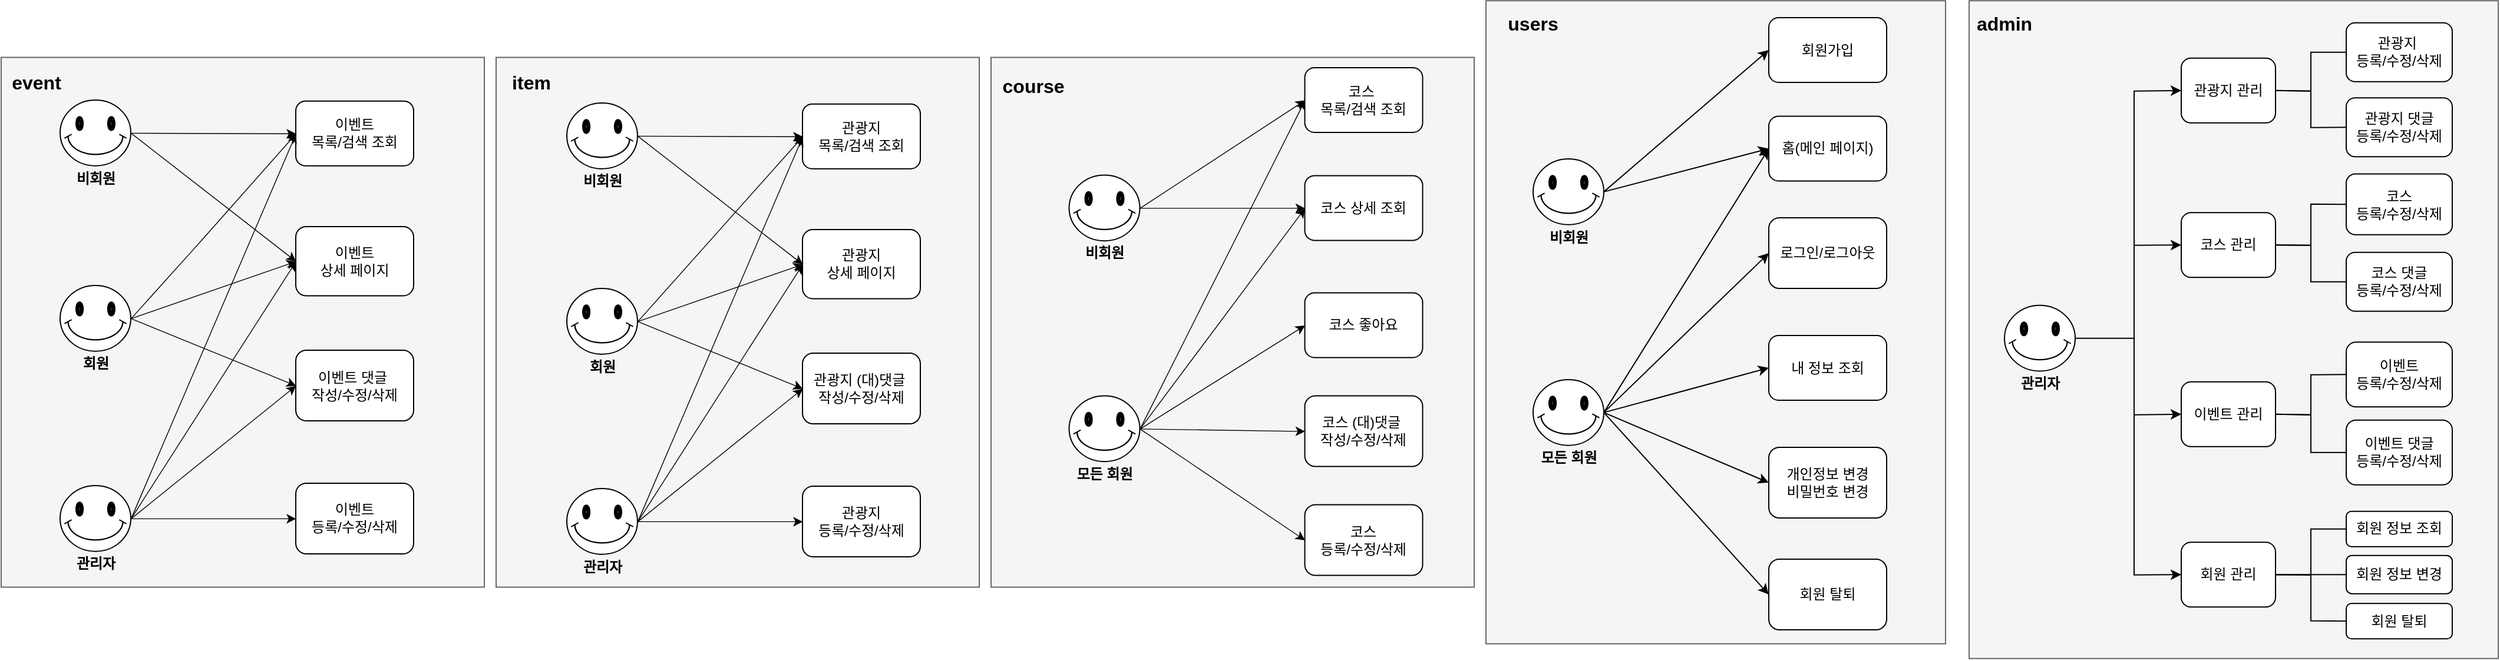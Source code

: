 <mxfile version="15.8.6" type="device"><diagram id="RBOW8drltwpWkfcgAr1p" name="Page-1"><mxGraphModel dx="3076" dy="725" grid="1" gridSize="10" guides="1" tooltips="1" connect="1" arrows="1" fold="1" page="1" pageScale="1" pageWidth="827" pageHeight="1169" math="0" shadow="0"><root><mxCell id="0"/><mxCell id="1" parent="0"/><mxCell id="-AehUO6-lWg1x26rKEQa-7" value="" style="group" vertex="1" connectable="0" parent="1"><mxGeometry x="-100" y="193.75" width="410" height="450" as="geometry"/></mxCell><mxCell id="-AehUO6-lWg1x26rKEQa-6" value="" style="rounded=0;whiteSpace=wrap;html=1;fillColor=#f5f5f5;strokeColor=#666666;fontColor=#333333;" vertex="1" parent="-AehUO6-lWg1x26rKEQa-7"><mxGeometry width="410" height="450" as="geometry"/></mxCell><mxCell id="nc9A5ngAGUO5cW6y-JuH-170" value="코스&amp;nbsp;&lt;br&gt;목록/검색 조회" style="whiteSpace=wrap;html=1;fontFamily=Helvetica;rounded=1;" parent="-AehUO6-lWg1x26rKEQa-7" vertex="1"><mxGeometry x="266.25" y="8.75" width="100" height="55" as="geometry"/></mxCell><mxCell id="nc9A5ngAGUO5cW6y-JuH-172" value="코스 상세 조회" style="whiteSpace=wrap;html=1;fontFamily=Helvetica;rounded=1;" parent="-AehUO6-lWg1x26rKEQa-7" vertex="1"><mxGeometry x="266.25" y="100.44" width="100" height="55" as="geometry"/></mxCell><mxCell id="nc9A5ngAGUO5cW6y-JuH-173" value="코스 좋아요" style="whiteSpace=wrap;html=1;fontFamily=Helvetica;rounded=1;" parent="-AehUO6-lWg1x26rKEQa-7" vertex="1"><mxGeometry x="266.25" y="200" width="100" height="55" as="geometry"/></mxCell><mxCell id="nc9A5ngAGUO5cW6y-JuH-174" value="코스 (대)댓글&amp;nbsp;&lt;br&gt;작성/수정/삭제" style="whiteSpace=wrap;html=1;rounded=1;" parent="-AehUO6-lWg1x26rKEQa-7" vertex="1"><mxGeometry x="266.25" y="287.5" width="100" height="60" as="geometry"/></mxCell><mxCell id="nc9A5ngAGUO5cW6y-JuH-175" value="코스 &lt;br&gt;등록/수정/삭제" style="whiteSpace=wrap;html=1;fontFamily=Helvetica;rounded=1;" parent="-AehUO6-lWg1x26rKEQa-7" vertex="1"><mxGeometry x="266.25" y="380" width="100" height="60" as="geometry"/></mxCell><mxCell id="nc9A5ngAGUO5cW6y-JuH-236" value="" style="group;" parent="-AehUO6-lWg1x26rKEQa-7" vertex="1" connectable="0"><mxGeometry x="66.25" y="100" width="60" height="77.5" as="geometry"/></mxCell><mxCell id="nc9A5ngAGUO5cW6y-JuH-237" value="" style="verticalLabelPosition=bottom;verticalAlign=top;html=1;shape=mxgraph.basic.smiley;shadow=0;rounded=1;" parent="nc9A5ngAGUO5cW6y-JuH-236" vertex="1"><mxGeometry width="60" height="55.872" as="geometry"/></mxCell><mxCell id="nc9A5ngAGUO5cW6y-JuH-238" value="&lt;b&gt;비회원&lt;/b&gt;" style="text;html=1;strokeColor=none;fillColor=none;align=center;verticalAlign=middle;whiteSpace=wrap;rounded=0;shadow=0;" parent="nc9A5ngAGUO5cW6y-JuH-236" vertex="1"><mxGeometry x="7.5" y="55.872" width="45" height="21.628" as="geometry"/></mxCell><mxCell id="nc9A5ngAGUO5cW6y-JuH-239" value="" style="group;" parent="-AehUO6-lWg1x26rKEQa-7" vertex="1" connectable="0"><mxGeometry x="66.25" y="287.5" width="80" height="77.5" as="geometry"/></mxCell><mxCell id="nc9A5ngAGUO5cW6y-JuH-240" value="" style="verticalLabelPosition=bottom;verticalAlign=top;html=1;shape=mxgraph.basic.smiley;shadow=0;rounded=1;" parent="nc9A5ngAGUO5cW6y-JuH-239" vertex="1"><mxGeometry width="60" height="55.872" as="geometry"/></mxCell><mxCell id="nc9A5ngAGUO5cW6y-JuH-247" value="" style="endArrow=classic;html=1;rounded=1;sketch=0;curved=0;exitX=1;exitY=0.5;exitDx=0;exitDy=0;exitPerimeter=0;entryX=0;entryY=0.5;entryDx=0;entryDy=0;strokeWidth=0.7;" parent="-AehUO6-lWg1x26rKEQa-7" source="nc9A5ngAGUO5cW6y-JuH-237" target="nc9A5ngAGUO5cW6y-JuH-170" edge="1"><mxGeometry width="50" height="50" relative="1" as="geometry"><mxPoint x="-273.75" y="90.436" as="sourcePoint"/><mxPoint x="-133.75" y="47.5" as="targetPoint"/></mxGeometry></mxCell><mxCell id="nc9A5ngAGUO5cW6y-JuH-249" value="" style="endArrow=classic;html=1;rounded=1;sketch=0;curved=0;exitX=1;exitY=0.5;exitDx=0;exitDy=0;exitPerimeter=0;entryX=0;entryY=0.5;entryDx=0;entryDy=0;strokeWidth=0.7;" parent="-AehUO6-lWg1x26rKEQa-7" source="nc9A5ngAGUO5cW6y-JuH-237" target="nc9A5ngAGUO5cW6y-JuH-172" edge="1"><mxGeometry width="50" height="50" relative="1" as="geometry"><mxPoint x="-253.75" y="110.436" as="sourcePoint"/><mxPoint x="-113.75" y="67.5" as="targetPoint"/></mxGeometry></mxCell><mxCell id="nc9A5ngAGUO5cW6y-JuH-250" value="" style="endArrow=classic;html=1;rounded=1;sketch=0;curved=0;exitX=1;exitY=0.5;exitDx=0;exitDy=0;exitPerimeter=0;entryX=0;entryY=0.5;entryDx=0;entryDy=0;strokeWidth=0.7;" parent="-AehUO6-lWg1x26rKEQa-7" source="nc9A5ngAGUO5cW6y-JuH-240" target="nc9A5ngAGUO5cW6y-JuH-170" edge="1"><mxGeometry width="50" height="50" relative="1" as="geometry"><mxPoint x="136.25" y="252.936" as="sourcePoint"/><mxPoint x="276.25" y="210" as="targetPoint"/></mxGeometry></mxCell><mxCell id="nc9A5ngAGUO5cW6y-JuH-252" value="" style="endArrow=classic;html=1;rounded=1;sketch=0;curved=0;exitX=1;exitY=0.5;exitDx=0;exitDy=0;exitPerimeter=0;entryX=0;entryY=0.5;entryDx=0;entryDy=0;strokeWidth=0.7;" parent="-AehUO6-lWg1x26rKEQa-7" source="nc9A5ngAGUO5cW6y-JuH-240" target="nc9A5ngAGUO5cW6y-JuH-173" edge="1"><mxGeometry width="50" height="50" relative="1" as="geometry"><mxPoint x="146.25" y="257.936" as="sourcePoint"/><mxPoint x="296.25" y="27.5" as="targetPoint"/></mxGeometry></mxCell><mxCell id="nc9A5ngAGUO5cW6y-JuH-253" value="" style="endArrow=classic;html=1;rounded=1;sketch=0;curved=0;exitX=1;exitY=0.5;exitDx=0;exitDy=0;exitPerimeter=0;entryX=0;entryY=0.5;entryDx=0;entryDy=0;strokeWidth=0.7;" parent="-AehUO6-lWg1x26rKEQa-7" source="nc9A5ngAGUO5cW6y-JuH-240" target="nc9A5ngAGUO5cW6y-JuH-172" edge="1"><mxGeometry width="50" height="50" relative="1" as="geometry"><mxPoint x="156.25" y="267.936" as="sourcePoint"/><mxPoint x="306.25" y="37.5" as="targetPoint"/></mxGeometry></mxCell><mxCell id="nc9A5ngAGUO5cW6y-JuH-254" value="" style="endArrow=classic;html=1;rounded=1;sketch=0;curved=0;exitX=1;exitY=0.5;exitDx=0;exitDy=0;exitPerimeter=0;entryX=0;entryY=0.5;entryDx=0;entryDy=0;strokeWidth=0.7;" parent="-AehUO6-lWg1x26rKEQa-7" source="nc9A5ngAGUO5cW6y-JuH-240" target="nc9A5ngAGUO5cW6y-JuH-174" edge="1"><mxGeometry width="50" height="50" relative="1" as="geometry"><mxPoint x="166.25" y="277.936" as="sourcePoint"/><mxPoint x="316.25" y="47.5" as="targetPoint"/></mxGeometry></mxCell><mxCell id="nc9A5ngAGUO5cW6y-JuH-255" value="" style="endArrow=classic;html=1;rounded=1;sketch=0;curved=0;exitX=1;exitY=0.5;exitDx=0;exitDy=0;exitPerimeter=0;entryX=0;entryY=0.5;entryDx=0;entryDy=0;strokeWidth=0.7;" parent="-AehUO6-lWg1x26rKEQa-7" source="nc9A5ngAGUO5cW6y-JuH-240" target="nc9A5ngAGUO5cW6y-JuH-175" edge="1"><mxGeometry width="50" height="50" relative="1" as="geometry"><mxPoint x="176.25" y="287.936" as="sourcePoint"/><mxPoint x="326.25" y="57.5" as="targetPoint"/></mxGeometry></mxCell><mxCell id="nc9A5ngAGUO5cW6y-JuH-241" value="&lt;b&gt;모든 회원&lt;br&gt;&lt;br&gt;&lt;/b&gt;" style="text;html=1;strokeColor=none;fillColor=none;align=center;verticalAlign=middle;whiteSpace=wrap;rounded=0;shadow=0;" parent="-AehUO6-lWg1x26rKEQa-7" vertex="1"><mxGeometry x="60" y="350" width="72.5" height="21.63" as="geometry"/></mxCell><mxCell id="-AehUO6-lWg1x26rKEQa-8" value="course" style="text;html=1;strokeColor=none;fillColor=none;align=center;verticalAlign=middle;whiteSpace=wrap;rounded=0;fontStyle=1;fontSize=16;" vertex="1" parent="-AehUO6-lWg1x26rKEQa-7"><mxGeometry x="6.25" y="8.75" width="60" height="30" as="geometry"/></mxCell><mxCell id="-AehUO6-lWg1x26rKEQa-9" value="" style="group" vertex="1" connectable="0" parent="1"><mxGeometry x="-940" y="193.75" width="410" height="450" as="geometry"/></mxCell><mxCell id="-AehUO6-lWg1x26rKEQa-1" value="" style="rounded=0;whiteSpace=wrap;html=1;fillColor=#f5f5f5;strokeColor=#666666;fontColor=#333333;" vertex="1" parent="-AehUO6-lWg1x26rKEQa-9"><mxGeometry width="410" height="450" as="geometry"/></mxCell><mxCell id="nc9A5ngAGUO5cW6y-JuH-322" value="이벤트&lt;br&gt;상세 페이지" style="whiteSpace=wrap;html=1;rounded=1;glass=0;shadow=0;sketch=0;" parent="-AehUO6-lWg1x26rKEQa-9" vertex="1"><mxGeometry x="250" y="143.75" width="100" height="58.75" as="geometry"/></mxCell><mxCell id="nc9A5ngAGUO5cW6y-JuH-323" value="이벤트 댓글&amp;nbsp;&lt;br&gt;작성/수정/삭제" style="whiteSpace=wrap;html=1;rounded=1;glass=0;shadow=0;sketch=0;" parent="-AehUO6-lWg1x26rKEQa-9" vertex="1"><mxGeometry x="250" y="248.75" width="100" height="60" as="geometry"/></mxCell><mxCell id="nc9A5ngAGUO5cW6y-JuH-324" value="이벤트&lt;br&gt;등록/수정/삭제" style="whiteSpace=wrap;html=1;rounded=1;glass=0;shadow=0;sketch=0;" parent="-AehUO6-lWg1x26rKEQa-9" vertex="1"><mxGeometry x="250" y="361.69" width="100" height="60" as="geometry"/></mxCell><mxCell id="nc9A5ngAGUO5cW6y-JuH-325" value="이벤트&lt;br&gt;목록/검색 조회" style="whiteSpace=wrap;html=1;fontFamily=Helvetica;rounded=1;glass=0;shadow=0;sketch=0;" parent="-AehUO6-lWg1x26rKEQa-9" vertex="1"><mxGeometry x="250" y="37.12" width="100" height="55" as="geometry"/></mxCell><mxCell id="nc9A5ngAGUO5cW6y-JuH-326" value="" style="group;" parent="-AehUO6-lWg1x26rKEQa-9" vertex="1" connectable="0"><mxGeometry x="50" y="36.25" width="60" height="77.5" as="geometry"/></mxCell><mxCell id="nc9A5ngAGUO5cW6y-JuH-327" value="" style="verticalLabelPosition=bottom;verticalAlign=top;html=1;shape=mxgraph.basic.smiley;shadow=0;rounded=1;" parent="nc9A5ngAGUO5cW6y-JuH-326" vertex="1"><mxGeometry width="60" height="55.872" as="geometry"/></mxCell><mxCell id="nc9A5ngAGUO5cW6y-JuH-328" value="&lt;b&gt;비회원&lt;/b&gt;" style="text;html=1;strokeColor=none;fillColor=none;align=center;verticalAlign=middle;whiteSpace=wrap;rounded=0;shadow=0;" parent="nc9A5ngAGUO5cW6y-JuH-326" vertex="1"><mxGeometry x="7.5" y="55.872" width="45" height="21.628" as="geometry"/></mxCell><mxCell id="nc9A5ngAGUO5cW6y-JuH-329" value="" style="group;" parent="-AehUO6-lWg1x26rKEQa-9" vertex="1" connectable="0"><mxGeometry x="50" y="193.75" width="60" height="77.5" as="geometry"/></mxCell><mxCell id="nc9A5ngAGUO5cW6y-JuH-330" value="" style="verticalLabelPosition=bottom;verticalAlign=top;html=1;shape=mxgraph.basic.smiley;shadow=0;rounded=1;" parent="nc9A5ngAGUO5cW6y-JuH-329" vertex="1"><mxGeometry width="60" height="55.872" as="geometry"/></mxCell><mxCell id="nc9A5ngAGUO5cW6y-JuH-331" value="&lt;b&gt;회원&lt;/b&gt;" style="text;html=1;strokeColor=none;fillColor=none;align=center;verticalAlign=middle;whiteSpace=wrap;rounded=0;shadow=0;" parent="nc9A5ngAGUO5cW6y-JuH-329" vertex="1"><mxGeometry x="7.5" y="55.872" width="45" height="21.628" as="geometry"/></mxCell><mxCell id="nc9A5ngAGUO5cW6y-JuH-332" value="" style="group;" parent="-AehUO6-lWg1x26rKEQa-9" vertex="1" connectable="0"><mxGeometry x="50" y="363.75" width="60" height="77.5" as="geometry"/></mxCell><mxCell id="nc9A5ngAGUO5cW6y-JuH-333" value="" style="verticalLabelPosition=bottom;verticalAlign=top;html=1;shape=mxgraph.basic.smiley;shadow=0;rounded=1;" parent="nc9A5ngAGUO5cW6y-JuH-332" vertex="1"><mxGeometry width="60" height="55.872" as="geometry"/></mxCell><mxCell id="nc9A5ngAGUO5cW6y-JuH-334" value="&lt;b&gt;관리자&lt;/b&gt;" style="text;html=1;strokeColor=none;fillColor=none;align=center;verticalAlign=middle;whiteSpace=wrap;rounded=0;shadow=0;" parent="nc9A5ngAGUO5cW6y-JuH-332" vertex="1"><mxGeometry x="7.5" y="55.872" width="45" height="21.628" as="geometry"/></mxCell><mxCell id="nc9A5ngAGUO5cW6y-JuH-335" value="" style="endArrow=classic;html=1;rounded=1;sketch=0;curved=0;exitX=1;exitY=0.5;exitDx=0;exitDy=0;exitPerimeter=0;entryX=0;entryY=0.5;entryDx=0;entryDy=0;strokeWidth=0.7;" parent="-AehUO6-lWg1x26rKEQa-9" source="nc9A5ngAGUO5cW6y-JuH-327" target="nc9A5ngAGUO5cW6y-JuH-325" edge="1"><mxGeometry width="50" height="50" relative="1" as="geometry"><mxPoint x="460" y="213.75" as="sourcePoint"/><mxPoint x="510" y="163.75" as="targetPoint"/></mxGeometry></mxCell><mxCell id="nc9A5ngAGUO5cW6y-JuH-336" value="" style="endArrow=classic;html=1;rounded=1;sketch=0;curved=0;exitX=1;exitY=0.5;exitDx=0;exitDy=0;exitPerimeter=0;entryX=0;entryY=0.5;entryDx=0;entryDy=0;strokeWidth=0.7;" parent="-AehUO6-lWg1x26rKEQa-9" source="nc9A5ngAGUO5cW6y-JuH-327" target="nc9A5ngAGUO5cW6y-JuH-322" edge="1"><mxGeometry width="50" height="50" relative="1" as="geometry"><mxPoint x="120" y="74.186" as="sourcePoint"/><mxPoint x="260" y="129.62" as="targetPoint"/></mxGeometry></mxCell><mxCell id="nc9A5ngAGUO5cW6y-JuH-337" value="" style="endArrow=classic;html=1;rounded=1;sketch=0;curved=0;exitX=1;exitY=0.5;exitDx=0;exitDy=0;exitPerimeter=0;entryX=0;entryY=0.5;entryDx=0;entryDy=0;strokeWidth=0.7;" parent="-AehUO6-lWg1x26rKEQa-9" source="nc9A5ngAGUO5cW6y-JuH-330" target="nc9A5ngAGUO5cW6y-JuH-325" edge="1"><mxGeometry width="50" height="50" relative="1" as="geometry"><mxPoint x="130" y="84.186" as="sourcePoint"/><mxPoint x="270" y="139.62" as="targetPoint"/><Array as="points"><mxPoint x="170" y="155"/></Array></mxGeometry></mxCell><mxCell id="nc9A5ngAGUO5cW6y-JuH-338" value="" style="endArrow=classic;html=1;rounded=1;sketch=0;curved=0;exitX=1;exitY=0.5;exitDx=0;exitDy=0;exitPerimeter=0;entryX=0;entryY=0.5;entryDx=0;entryDy=0;strokeWidth=0.7;" parent="-AehUO6-lWg1x26rKEQa-9" source="nc9A5ngAGUO5cW6y-JuH-330" target="nc9A5ngAGUO5cW6y-JuH-322" edge="1"><mxGeometry width="50" height="50" relative="1" as="geometry"><mxPoint x="150" y="104.186" as="sourcePoint"/><mxPoint x="290" y="159.62" as="targetPoint"/></mxGeometry></mxCell><mxCell id="nc9A5ngAGUO5cW6y-JuH-339" value="" style="endArrow=classic;html=1;rounded=1;sketch=0;curved=0;exitX=1;exitY=0.5;exitDx=0;exitDy=0;exitPerimeter=0;entryX=0;entryY=0.5;entryDx=0;entryDy=0;strokeWidth=0.7;" parent="-AehUO6-lWg1x26rKEQa-9" source="nc9A5ngAGUO5cW6y-JuH-330" target="nc9A5ngAGUO5cW6y-JuH-323" edge="1"><mxGeometry width="50" height="50" relative="1" as="geometry"><mxPoint x="160" y="114.186" as="sourcePoint"/><mxPoint x="300" y="169.62" as="targetPoint"/></mxGeometry></mxCell><mxCell id="nc9A5ngAGUO5cW6y-JuH-340" value="" style="endArrow=classic;html=1;rounded=1;sketch=0;curved=0;exitX=1;exitY=0.5;exitDx=0;exitDy=0;exitPerimeter=0;entryX=0;entryY=0.5;entryDx=0;entryDy=0;strokeWidth=0.7;" parent="-AehUO6-lWg1x26rKEQa-9" source="nc9A5ngAGUO5cW6y-JuH-333" target="nc9A5ngAGUO5cW6y-JuH-324" edge="1"><mxGeometry width="50" height="50" relative="1" as="geometry"><mxPoint x="170" y="124.186" as="sourcePoint"/><mxPoint x="310" y="179.62" as="targetPoint"/></mxGeometry></mxCell><mxCell id="nc9A5ngAGUO5cW6y-JuH-341" value="" style="endArrow=classic;html=1;rounded=1;sketch=0;curved=0;exitX=1;exitY=0.5;exitDx=0;exitDy=0;exitPerimeter=0;entryX=0;entryY=0.5;entryDx=0;entryDy=0;strokeWidth=0.7;" parent="-AehUO6-lWg1x26rKEQa-9" source="nc9A5ngAGUO5cW6y-JuH-333" target="nc9A5ngAGUO5cW6y-JuH-323" edge="1"><mxGeometry width="50" height="50" relative="1" as="geometry"><mxPoint x="180" y="134.186" as="sourcePoint"/><mxPoint x="320" y="189.62" as="targetPoint"/></mxGeometry></mxCell><mxCell id="nc9A5ngAGUO5cW6y-JuH-342" value="" style="endArrow=classic;html=1;rounded=1;sketch=0;curved=0;exitX=1;exitY=0.5;exitDx=0;exitDy=0;exitPerimeter=0;entryX=0;entryY=0.5;entryDx=0;entryDy=0;strokeWidth=0.7;" parent="-AehUO6-lWg1x26rKEQa-9" source="nc9A5ngAGUO5cW6y-JuH-333" target="nc9A5ngAGUO5cW6y-JuH-322" edge="1"><mxGeometry width="50" height="50" relative="1" as="geometry"><mxPoint x="190" y="144.186" as="sourcePoint"/><mxPoint x="330" y="199.62" as="targetPoint"/></mxGeometry></mxCell><mxCell id="nc9A5ngAGUO5cW6y-JuH-343" value="" style="endArrow=classic;html=1;rounded=1;sketch=0;curved=0;exitX=1;exitY=0.5;exitDx=0;exitDy=0;exitPerimeter=0;entryX=0;entryY=0.5;entryDx=0;entryDy=0;strokeWidth=0.7;" parent="-AehUO6-lWg1x26rKEQa-9" source="nc9A5ngAGUO5cW6y-JuH-333" target="nc9A5ngAGUO5cW6y-JuH-325" edge="1"><mxGeometry width="50" height="50" relative="1" as="geometry"><mxPoint x="210" y="164.186" as="sourcePoint"/><mxPoint x="350" y="219.62" as="targetPoint"/></mxGeometry></mxCell><mxCell id="-AehUO6-lWg1x26rKEQa-2" value="event" style="text;html=1;strokeColor=none;fillColor=none;align=center;verticalAlign=middle;whiteSpace=wrap;rounded=0;fontStyle=1;fontSize=16;" vertex="1" parent="-AehUO6-lWg1x26rKEQa-9"><mxGeometry y="6.25" width="60" height="30" as="geometry"/></mxCell><mxCell id="-AehUO6-lWg1x26rKEQa-10" value="" style="group" vertex="1" connectable="0" parent="1"><mxGeometry x="-520" y="193.75" width="410" height="450" as="geometry"/></mxCell><mxCell id="-AehUO6-lWg1x26rKEQa-3" value="" style="rounded=0;whiteSpace=wrap;html=1;fillColor=#f5f5f5;strokeColor=#666666;fontColor=#333333;" vertex="1" parent="-AehUO6-lWg1x26rKEQa-10"><mxGeometry width="410" height="450" as="geometry"/></mxCell><mxCell id="nc9A5ngAGUO5cW6y-JuH-167" value="관광지 &lt;br&gt;상세 페이지" style="whiteSpace=wrap;html=1;rounded=1;glass=0;shadow=0;sketch=0;" parent="-AehUO6-lWg1x26rKEQa-10" vertex="1"><mxGeometry x="260" y="146.25" width="100" height="58.75" as="geometry"/></mxCell><mxCell id="nc9A5ngAGUO5cW6y-JuH-168" value="관광지 (대)댓글&amp;nbsp;&lt;br&gt;작성/수정/삭제" style="whiteSpace=wrap;html=1;rounded=1;glass=0;shadow=0;sketch=0;" parent="-AehUO6-lWg1x26rKEQa-10" vertex="1"><mxGeometry x="260" y="251.25" width="100" height="60" as="geometry"/></mxCell><mxCell id="nc9A5ngAGUO5cW6y-JuH-169" value="관광지 &lt;br&gt;등록/수정/삭제" style="whiteSpace=wrap;html=1;rounded=1;glass=0;shadow=0;sketch=0;" parent="-AehUO6-lWg1x26rKEQa-10" vertex="1"><mxGeometry x="260" y="364.19" width="100" height="60" as="geometry"/></mxCell><mxCell id="nc9A5ngAGUO5cW6y-JuH-177" value="관광지 &lt;br&gt;목록/검색 조회" style="whiteSpace=wrap;html=1;fontFamily=Helvetica;rounded=1;glass=0;shadow=0;sketch=0;" parent="-AehUO6-lWg1x26rKEQa-10" vertex="1"><mxGeometry x="260" y="39.62" width="100" height="55" as="geometry"/></mxCell><mxCell id="nc9A5ngAGUO5cW6y-JuH-207" value="" style="group;" parent="-AehUO6-lWg1x26rKEQa-10" vertex="1" connectable="0"><mxGeometry x="60" y="38.75" width="60" height="77.5" as="geometry"/></mxCell><mxCell id="nc9A5ngAGUO5cW6y-JuH-208" value="" style="verticalLabelPosition=bottom;verticalAlign=top;html=1;shape=mxgraph.basic.smiley;shadow=0;rounded=1;" parent="nc9A5ngAGUO5cW6y-JuH-207" vertex="1"><mxGeometry width="60" height="55.872" as="geometry"/></mxCell><mxCell id="nc9A5ngAGUO5cW6y-JuH-209" value="&lt;b&gt;비회원&lt;/b&gt;" style="text;html=1;strokeColor=none;fillColor=none;align=center;verticalAlign=middle;whiteSpace=wrap;rounded=0;shadow=0;" parent="nc9A5ngAGUO5cW6y-JuH-207" vertex="1"><mxGeometry x="7.5" y="55.872" width="45" height="21.628" as="geometry"/></mxCell><mxCell id="nc9A5ngAGUO5cW6y-JuH-217" value="" style="group;" parent="-AehUO6-lWg1x26rKEQa-10" vertex="1" connectable="0"><mxGeometry x="60" y="196.25" width="60" height="77.5" as="geometry"/></mxCell><mxCell id="nc9A5ngAGUO5cW6y-JuH-218" value="" style="verticalLabelPosition=bottom;verticalAlign=top;html=1;shape=mxgraph.basic.smiley;shadow=0;rounded=1;" parent="nc9A5ngAGUO5cW6y-JuH-217" vertex="1"><mxGeometry width="60" height="55.872" as="geometry"/></mxCell><mxCell id="nc9A5ngAGUO5cW6y-JuH-219" value="&lt;b&gt;회원&lt;/b&gt;" style="text;html=1;strokeColor=none;fillColor=none;align=center;verticalAlign=middle;whiteSpace=wrap;rounded=0;shadow=0;" parent="nc9A5ngAGUO5cW6y-JuH-217" vertex="1"><mxGeometry x="7.5" y="55.872" width="45" height="21.628" as="geometry"/></mxCell><mxCell id="nc9A5ngAGUO5cW6y-JuH-220" value="" style="group;" parent="-AehUO6-lWg1x26rKEQa-10" vertex="1" connectable="0"><mxGeometry x="60" y="366.25" width="60" height="77.5" as="geometry"/></mxCell><mxCell id="nc9A5ngAGUO5cW6y-JuH-221" value="" style="verticalLabelPosition=bottom;verticalAlign=top;html=1;shape=mxgraph.basic.smiley;shadow=0;rounded=1;" parent="nc9A5ngAGUO5cW6y-JuH-220" vertex="1"><mxGeometry width="60" height="55.872" as="geometry"/></mxCell><mxCell id="nc9A5ngAGUO5cW6y-JuH-222" value="&lt;b&gt;관리자&lt;/b&gt;" style="text;html=1;strokeColor=none;fillColor=none;align=center;verticalAlign=middle;whiteSpace=wrap;rounded=0;shadow=0;" parent="nc9A5ngAGUO5cW6y-JuH-220" vertex="1"><mxGeometry x="7.5" y="55.872" width="45" height="21.628" as="geometry"/></mxCell><mxCell id="nc9A5ngAGUO5cW6y-JuH-224" value="" style="endArrow=classic;html=1;rounded=1;sketch=0;curved=0;exitX=1;exitY=0.5;exitDx=0;exitDy=0;exitPerimeter=0;entryX=0;entryY=0.5;entryDx=0;entryDy=0;strokeWidth=0.7;" parent="-AehUO6-lWg1x26rKEQa-10" source="nc9A5ngAGUO5cW6y-JuH-208" target="nc9A5ngAGUO5cW6y-JuH-177" edge="1"><mxGeometry width="50" height="50" relative="1" as="geometry"><mxPoint x="470" y="216.25" as="sourcePoint"/><mxPoint x="520" y="166.25" as="targetPoint"/></mxGeometry></mxCell><mxCell id="nc9A5ngAGUO5cW6y-JuH-226" value="" style="endArrow=classic;html=1;rounded=1;sketch=0;curved=0;exitX=1;exitY=0.5;exitDx=0;exitDy=0;exitPerimeter=0;entryX=0;entryY=0.5;entryDx=0;entryDy=0;strokeWidth=0.7;" parent="-AehUO6-lWg1x26rKEQa-10" source="nc9A5ngAGUO5cW6y-JuH-208" target="nc9A5ngAGUO5cW6y-JuH-167" edge="1"><mxGeometry width="50" height="50" relative="1" as="geometry"><mxPoint x="130" y="76.686" as="sourcePoint"/><mxPoint x="270" y="132.12" as="targetPoint"/></mxGeometry></mxCell><mxCell id="nc9A5ngAGUO5cW6y-JuH-227" value="" style="endArrow=classic;html=1;rounded=1;sketch=0;curved=0;exitX=1;exitY=0.5;exitDx=0;exitDy=0;exitPerimeter=0;entryX=0;entryY=0.5;entryDx=0;entryDy=0;strokeWidth=0.7;" parent="-AehUO6-lWg1x26rKEQa-10" source="nc9A5ngAGUO5cW6y-JuH-218" target="nc9A5ngAGUO5cW6y-JuH-177" edge="1"><mxGeometry width="50" height="50" relative="1" as="geometry"><mxPoint x="140" y="86.686" as="sourcePoint"/><mxPoint x="280" y="142.12" as="targetPoint"/></mxGeometry></mxCell><mxCell id="nc9A5ngAGUO5cW6y-JuH-229" value="" style="endArrow=classic;html=1;rounded=1;sketch=0;curved=0;exitX=1;exitY=0.5;exitDx=0;exitDy=0;exitPerimeter=0;entryX=0;entryY=0.5;entryDx=0;entryDy=0;strokeWidth=0.7;" parent="-AehUO6-lWg1x26rKEQa-10" source="nc9A5ngAGUO5cW6y-JuH-218" target="nc9A5ngAGUO5cW6y-JuH-167" edge="1"><mxGeometry width="50" height="50" relative="1" as="geometry"><mxPoint x="160" y="106.686" as="sourcePoint"/><mxPoint x="300" y="162.12" as="targetPoint"/></mxGeometry></mxCell><mxCell id="nc9A5ngAGUO5cW6y-JuH-230" value="" style="endArrow=classic;html=1;rounded=1;sketch=0;curved=0;exitX=1;exitY=0.5;exitDx=0;exitDy=0;exitPerimeter=0;entryX=0;entryY=0.5;entryDx=0;entryDy=0;strokeWidth=0.7;" parent="-AehUO6-lWg1x26rKEQa-10" source="nc9A5ngAGUO5cW6y-JuH-218" target="nc9A5ngAGUO5cW6y-JuH-168" edge="1"><mxGeometry width="50" height="50" relative="1" as="geometry"><mxPoint x="170" y="116.686" as="sourcePoint"/><mxPoint x="310" y="172.12" as="targetPoint"/></mxGeometry></mxCell><mxCell id="nc9A5ngAGUO5cW6y-JuH-231" value="" style="endArrow=classic;html=1;rounded=1;sketch=0;curved=0;exitX=1;exitY=0.5;exitDx=0;exitDy=0;exitPerimeter=0;entryX=0;entryY=0.5;entryDx=0;entryDy=0;strokeWidth=0.7;" parent="-AehUO6-lWg1x26rKEQa-10" source="nc9A5ngAGUO5cW6y-JuH-221" target="nc9A5ngAGUO5cW6y-JuH-169" edge="1"><mxGeometry width="50" height="50" relative="1" as="geometry"><mxPoint x="180" y="126.686" as="sourcePoint"/><mxPoint x="320" y="182.12" as="targetPoint"/></mxGeometry></mxCell><mxCell id="nc9A5ngAGUO5cW6y-JuH-232" value="" style="endArrow=classic;html=1;rounded=1;sketch=0;curved=0;exitX=1;exitY=0.5;exitDx=0;exitDy=0;exitPerimeter=0;entryX=0;entryY=0.5;entryDx=0;entryDy=0;strokeWidth=0.7;" parent="-AehUO6-lWg1x26rKEQa-10" source="nc9A5ngAGUO5cW6y-JuH-221" target="nc9A5ngAGUO5cW6y-JuH-168" edge="1"><mxGeometry width="50" height="50" relative="1" as="geometry"><mxPoint x="190" y="136.686" as="sourcePoint"/><mxPoint x="330" y="192.12" as="targetPoint"/></mxGeometry></mxCell><mxCell id="nc9A5ngAGUO5cW6y-JuH-233" value="" style="endArrow=classic;html=1;rounded=1;sketch=0;curved=0;exitX=1;exitY=0.5;exitDx=0;exitDy=0;exitPerimeter=0;entryX=0;entryY=0.5;entryDx=0;entryDy=0;strokeWidth=0.7;" parent="-AehUO6-lWg1x26rKEQa-10" source="nc9A5ngAGUO5cW6y-JuH-221" target="nc9A5ngAGUO5cW6y-JuH-167" edge="1"><mxGeometry width="50" height="50" relative="1" as="geometry"><mxPoint x="200" y="146.686" as="sourcePoint"/><mxPoint x="340" y="202.12" as="targetPoint"/></mxGeometry></mxCell><mxCell id="nc9A5ngAGUO5cW6y-JuH-235" value="" style="endArrow=classic;html=1;rounded=1;sketch=0;curved=0;exitX=1;exitY=0.5;exitDx=0;exitDy=0;exitPerimeter=0;entryX=0;entryY=0.5;entryDx=0;entryDy=0;strokeWidth=0.7;" parent="-AehUO6-lWg1x26rKEQa-10" source="nc9A5ngAGUO5cW6y-JuH-221" target="nc9A5ngAGUO5cW6y-JuH-177" edge="1"><mxGeometry width="50" height="50" relative="1" as="geometry"><mxPoint x="220" y="166.686" as="sourcePoint"/><mxPoint x="360" y="222.12" as="targetPoint"/></mxGeometry></mxCell><mxCell id="-AehUO6-lWg1x26rKEQa-5" value="item" style="text;html=1;strokeColor=none;fillColor=none;align=center;verticalAlign=middle;whiteSpace=wrap;rounded=0;fontStyle=1;fontSize=16;" vertex="1" parent="-AehUO6-lWg1x26rKEQa-10"><mxGeometry y="6.25" width="60" height="30" as="geometry"/></mxCell><mxCell id="-AehUO6-lWg1x26rKEQa-13" value="" style="group" vertex="1" connectable="0" parent="1"><mxGeometry x="320" y="145.63" width="390" height="546.25" as="geometry"/></mxCell><mxCell id="-AehUO6-lWg1x26rKEQa-11" value="" style="rounded=0;whiteSpace=wrap;html=1;fontSize=16;fillColor=#f5f5f5;fontColor=#333333;strokeColor=#666666;" vertex="1" parent="-AehUO6-lWg1x26rKEQa-13"><mxGeometry width="390" height="546.25" as="geometry"/></mxCell><mxCell id="nc9A5ngAGUO5cW6y-JuH-196" value="로그인/로그아웃" style="whiteSpace=wrap;html=1;rounded=1;" parent="-AehUO6-lWg1x26rKEQa-13" vertex="1"><mxGeometry x="240" y="184.37" width="100" height="60" as="geometry"/></mxCell><mxCell id="nc9A5ngAGUO5cW6y-JuH-199" value="개인정보 변경&lt;br&gt;비밀번호 변경" style="whiteSpace=wrap;html=1;rounded=1;" parent="-AehUO6-lWg1x26rKEQa-13" vertex="1"><mxGeometry x="240" y="379.37" width="100" height="60" as="geometry"/></mxCell><mxCell id="nc9A5ngAGUO5cW6y-JuH-205" value="회원 탈퇴" style="whiteSpace=wrap;html=1;rounded=1;" parent="-AehUO6-lWg1x26rKEQa-13" vertex="1"><mxGeometry x="240" y="474.37" width="100" height="60" as="geometry"/></mxCell><mxCell id="nc9A5ngAGUO5cW6y-JuH-256" value="" style="group;" parent="-AehUO6-lWg1x26rKEQa-13" vertex="1" connectable="0"><mxGeometry x="40" y="134.37" width="60" height="77.5" as="geometry"/></mxCell><mxCell id="nc9A5ngAGUO5cW6y-JuH-257" value="" style="verticalLabelPosition=bottom;verticalAlign=top;html=1;shape=mxgraph.basic.smiley;shadow=0;rounded=1;" parent="nc9A5ngAGUO5cW6y-JuH-256" vertex="1"><mxGeometry width="60" height="55.872" as="geometry"/></mxCell><mxCell id="nc9A5ngAGUO5cW6y-JuH-258" value="&lt;b&gt;비회원&lt;/b&gt;" style="text;html=1;strokeColor=none;fillColor=none;align=center;verticalAlign=middle;whiteSpace=wrap;rounded=0;shadow=0;" parent="nc9A5ngAGUO5cW6y-JuH-256" vertex="1"><mxGeometry x="7.5" y="55.872" width="45" height="21.628" as="geometry"/></mxCell><mxCell id="nc9A5ngAGUO5cW6y-JuH-259" value="" style="group;" parent="-AehUO6-lWg1x26rKEQa-13" vertex="1" connectable="0"><mxGeometry x="40" y="321.87" width="80" height="77.5" as="geometry"/></mxCell><mxCell id="nc9A5ngAGUO5cW6y-JuH-260" value="" style="verticalLabelPosition=bottom;verticalAlign=top;html=1;shape=mxgraph.basic.smiley;shadow=0;rounded=1;" parent="nc9A5ngAGUO5cW6y-JuH-259" vertex="1"><mxGeometry width="60" height="55.872" as="geometry"/></mxCell><mxCell id="nc9A5ngAGUO5cW6y-JuH-261" value="&lt;b&gt;모든 회원&lt;/b&gt;" style="text;html=1;strokeColor=none;fillColor=none;align=center;verticalAlign=middle;whiteSpace=wrap;rounded=0;shadow=0;" parent="nc9A5ngAGUO5cW6y-JuH-259" vertex="1"><mxGeometry x="-6.25" y="55.87" width="72.5" height="21.63" as="geometry"/></mxCell><mxCell id="nc9A5ngAGUO5cW6y-JuH-263" value="회원가입" style="whiteSpace=wrap;html=1;fontFamily=Helvetica;rounded=1;" parent="-AehUO6-lWg1x26rKEQa-13" vertex="1"><mxGeometry x="240" y="14.37" width="100" height="55" as="geometry"/></mxCell><mxCell id="nc9A5ngAGUO5cW6y-JuH-264" value="홈(메인 페이지)" style="whiteSpace=wrap;html=1;fontFamily=Helvetica;rounded=1;" parent="-AehUO6-lWg1x26rKEQa-13" vertex="1"><mxGeometry x="240" y="98.12" width="100" height="55" as="geometry"/></mxCell><mxCell id="nc9A5ngAGUO5cW6y-JuH-265" value="내 정보 조회" style="whiteSpace=wrap;html=1;fontFamily=Helvetica;rounded=1;" parent="-AehUO6-lWg1x26rKEQa-13" vertex="1"><mxGeometry x="240" y="284.37" width="100" height="55" as="geometry"/></mxCell><mxCell id="nc9A5ngAGUO5cW6y-JuH-266" value="" style="endArrow=classic;html=1;rounded=1;sketch=0;curved=0;exitX=1;exitY=0.5;exitDx=0;exitDy=0;exitPerimeter=0;entryX=0;entryY=0.5;entryDx=0;entryDy=0;" parent="-AehUO6-lWg1x26rKEQa-13" source="nc9A5ngAGUO5cW6y-JuH-257" target="nc9A5ngAGUO5cW6y-JuH-263" edge="1"><mxGeometry width="50" height="50" relative="1" as="geometry"><mxPoint x="240" y="264.37" as="sourcePoint"/><mxPoint x="290" y="214.37" as="targetPoint"/></mxGeometry></mxCell><mxCell id="nc9A5ngAGUO5cW6y-JuH-267" value="" style="endArrow=classic;html=1;rounded=1;sketch=0;curved=0;exitX=1;exitY=0.5;exitDx=0;exitDy=0;exitPerimeter=0;entryX=0;entryY=0.5;entryDx=0;entryDy=0;" parent="-AehUO6-lWg1x26rKEQa-13" source="nc9A5ngAGUO5cW6y-JuH-257" target="nc9A5ngAGUO5cW6y-JuH-264" edge="1"><mxGeometry width="50" height="50" relative="1" as="geometry"><mxPoint x="120" y="211.866" as="sourcePoint"/><mxPoint x="260" y="91.43" as="targetPoint"/></mxGeometry></mxCell><mxCell id="nc9A5ngAGUO5cW6y-JuH-268" value="" style="endArrow=classic;html=1;rounded=1;sketch=0;curved=0;exitX=1;exitY=0.5;exitDx=0;exitDy=0;exitPerimeter=0;entryX=0;entryY=0.5;entryDx=0;entryDy=0;" parent="-AehUO6-lWg1x26rKEQa-13" source="nc9A5ngAGUO5cW6y-JuH-260" target="nc9A5ngAGUO5cW6y-JuH-264" edge="1"><mxGeometry width="50" height="50" relative="1" as="geometry"><mxPoint x="110" y="172.306" as="sourcePoint"/><mxPoint x="250" y="51.87" as="targetPoint"/></mxGeometry></mxCell><mxCell id="nc9A5ngAGUO5cW6y-JuH-269" value="" style="endArrow=classic;html=1;rounded=1;sketch=0;curved=0;exitX=1;exitY=0.5;exitDx=0;exitDy=0;exitPerimeter=0;entryX=0;entryY=0.5;entryDx=0;entryDy=0;" parent="-AehUO6-lWg1x26rKEQa-13" source="nc9A5ngAGUO5cW6y-JuH-260" target="nc9A5ngAGUO5cW6y-JuH-196" edge="1"><mxGeometry width="50" height="50" relative="1" as="geometry"><mxPoint x="120" y="182.306" as="sourcePoint"/><mxPoint x="260" y="61.87" as="targetPoint"/></mxGeometry></mxCell><mxCell id="nc9A5ngAGUO5cW6y-JuH-270" value="" style="endArrow=classic;html=1;rounded=1;sketch=0;curved=0;exitX=1;exitY=0.5;exitDx=0;exitDy=0;exitPerimeter=0;entryX=0;entryY=0.5;entryDx=0;entryDy=0;" parent="-AehUO6-lWg1x26rKEQa-13" source="nc9A5ngAGUO5cW6y-JuH-260" target="nc9A5ngAGUO5cW6y-JuH-265" edge="1"><mxGeometry width="50" height="50" relative="1" as="geometry"><mxPoint x="130" y="192.306" as="sourcePoint"/><mxPoint x="270" y="71.87" as="targetPoint"/></mxGeometry></mxCell><mxCell id="nc9A5ngAGUO5cW6y-JuH-271" value="" style="endArrow=classic;html=1;rounded=1;sketch=0;curved=0;entryX=0;entryY=0.5;entryDx=0;entryDy=0;exitX=1;exitY=0.5;exitDx=0;exitDy=0;exitPerimeter=0;" parent="-AehUO6-lWg1x26rKEQa-13" source="nc9A5ngAGUO5cW6y-JuH-260" target="nc9A5ngAGUO5cW6y-JuH-199" edge="1"><mxGeometry width="50" height="50" relative="1" as="geometry"><mxPoint x="100" y="354.37" as="sourcePoint"/><mxPoint x="280" y="81.87" as="targetPoint"/></mxGeometry></mxCell><mxCell id="nc9A5ngAGUO5cW6y-JuH-272" value="" style="endArrow=classic;html=1;rounded=1;sketch=0;curved=0;entryX=0;entryY=0.5;entryDx=0;entryDy=0;exitX=1;exitY=0.5;exitDx=0;exitDy=0;exitPerimeter=0;" parent="-AehUO6-lWg1x26rKEQa-13" source="nc9A5ngAGUO5cW6y-JuH-260" target="nc9A5ngAGUO5cW6y-JuH-205" edge="1"><mxGeometry width="50" height="50" relative="1" as="geometry"><mxPoint x="110" y="359.806" as="sourcePoint"/><mxPoint x="250" y="419.37" as="targetPoint"/></mxGeometry></mxCell><mxCell id="-AehUO6-lWg1x26rKEQa-12" value="users" style="text;html=1;strokeColor=none;fillColor=none;align=center;verticalAlign=middle;whiteSpace=wrap;rounded=0;fontStyle=1;fontSize=16;" vertex="1" parent="-AehUO6-lWg1x26rKEQa-13"><mxGeometry x="10" y="4.37" width="60" height="30" as="geometry"/></mxCell><mxCell id="-AehUO6-lWg1x26rKEQa-38" value="" style="group" vertex="1" connectable="0" parent="1"><mxGeometry x="730" y="145.63" width="449" height="558.75" as="geometry"/></mxCell><mxCell id="-AehUO6-lWg1x26rKEQa-14" value="" style="rounded=0;whiteSpace=wrap;html=1;fontSize=16;fillColor=#f5f5f5;fontColor=#333333;strokeColor=#666666;" vertex="1" parent="-AehUO6-lWg1x26rKEQa-38"><mxGeometry width="449" height="558.75" as="geometry"/></mxCell><mxCell id="nc9A5ngAGUO5cW6y-JuH-273" value="" style="group;" parent="-AehUO6-lWg1x26rKEQa-38" vertex="1" connectable="0"><mxGeometry x="30" y="258.75" width="60" height="77.5" as="geometry"/></mxCell><mxCell id="nc9A5ngAGUO5cW6y-JuH-274" value="" style="verticalLabelPosition=bottom;verticalAlign=top;html=1;shape=mxgraph.basic.smiley;shadow=0;rounded=1;" parent="nc9A5ngAGUO5cW6y-JuH-273" vertex="1"><mxGeometry width="60" height="55.872" as="geometry"/></mxCell><mxCell id="nc9A5ngAGUO5cW6y-JuH-275" value="&lt;b&gt;관리자&lt;/b&gt;" style="text;html=1;strokeColor=none;fillColor=none;align=center;verticalAlign=middle;whiteSpace=wrap;rounded=0;shadow=0;" parent="nc9A5ngAGUO5cW6y-JuH-273" vertex="1"><mxGeometry x="7.5" y="55.872" width="45" height="21.628" as="geometry"/></mxCell><mxCell id="nc9A5ngAGUO5cW6y-JuH-278" value="관광지 관리" style="whiteSpace=wrap;html=1;fontFamily=Helvetica;rounded=1;" parent="-AehUO6-lWg1x26rKEQa-38" vertex="1"><mxGeometry x="180" y="48.75" width="80" height="55" as="geometry"/></mxCell><mxCell id="nc9A5ngAGUO5cW6y-JuH-279" value="회원 관리" style="whiteSpace=wrap;html=1;fontFamily=Helvetica;rounded=1;" parent="-AehUO6-lWg1x26rKEQa-38" vertex="1"><mxGeometry x="180" y="460" width="80" height="55" as="geometry"/></mxCell><mxCell id="nc9A5ngAGUO5cW6y-JuH-280" value="이벤트 관리" style="whiteSpace=wrap;html=1;fontFamily=Helvetica;rounded=1;" parent="-AehUO6-lWg1x26rKEQa-38" vertex="1"><mxGeometry x="180" y="323.75" width="80" height="55" as="geometry"/></mxCell><mxCell id="nc9A5ngAGUO5cW6y-JuH-282" value="관광지&amp;nbsp;&lt;br&gt;등록/수정/삭제" style="whiteSpace=wrap;html=1;rounded=1;glass=0;shadow=0;sketch=0;" parent="-AehUO6-lWg1x26rKEQa-38" vertex="1"><mxGeometry x="320" y="18.75" width="90" height="50" as="geometry"/></mxCell><mxCell id="nc9A5ngAGUO5cW6y-JuH-286" value="회원 정보 변경" style="whiteSpace=wrap;html=1;rounded=1;glass=0;shadow=0;sketch=0;" parent="-AehUO6-lWg1x26rKEQa-38" vertex="1"><mxGeometry x="320" y="471.19" width="90" height="32.5" as="geometry"/></mxCell><mxCell id="nc9A5ngAGUO5cW6y-JuH-287" value="회원 탈퇴" style="whiteSpace=wrap;html=1;rounded=1;glass=0;shadow=0;sketch=0;" parent="-AehUO6-lWg1x26rKEQa-38" vertex="1"><mxGeometry x="320" y="512" width="90" height="30" as="geometry"/></mxCell><mxCell id="nc9A5ngAGUO5cW6y-JuH-288" value="회원 정보 조회" style="whiteSpace=wrap;html=1;rounded=1;glass=0;shadow=0;sketch=0;" parent="-AehUO6-lWg1x26rKEQa-38" vertex="1"><mxGeometry x="320" y="433.75" width="90" height="30" as="geometry"/></mxCell><mxCell id="nc9A5ngAGUO5cW6y-JuH-290" value="관광지 댓글&lt;br&gt;등록/수정/삭제" style="whiteSpace=wrap;html=1;rounded=1;glass=0;shadow=0;sketch=0;" parent="-AehUO6-lWg1x26rKEQa-38" vertex="1"><mxGeometry x="320" y="82.5" width="90" height="50" as="geometry"/></mxCell><mxCell id="nc9A5ngAGUO5cW6y-JuH-291" value="코스 &lt;br&gt;등록/수정/삭제" style="whiteSpace=wrap;html=1;rounded=1;glass=0;shadow=0;sketch=0;" parent="-AehUO6-lWg1x26rKEQa-38" vertex="1"><mxGeometry x="320" y="147.12" width="90" height="51.63" as="geometry"/></mxCell><mxCell id="nc9A5ngAGUO5cW6y-JuH-292" value="이벤트 &lt;br&gt;등록/수정/삭제" style="whiteSpace=wrap;html=1;fontFamily=Helvetica;rounded=1;" parent="-AehUO6-lWg1x26rKEQa-38" vertex="1"><mxGeometry x="320" y="290" width="90" height="55" as="geometry"/></mxCell><mxCell id="nc9A5ngAGUO5cW6y-JuH-295" value="코스 관리" style="whiteSpace=wrap;html=1;fontFamily=Helvetica;rounded=1;" parent="-AehUO6-lWg1x26rKEQa-38" vertex="1"><mxGeometry x="180" y="180" width="80" height="55" as="geometry"/></mxCell><mxCell id="nc9A5ngAGUO5cW6y-JuH-296" value="코스 댓글&lt;br&gt;등록/수정/삭제" style="whiteSpace=wrap;html=1;rounded=1;glass=0;shadow=0;sketch=0;" parent="-AehUO6-lWg1x26rKEQa-38" vertex="1"><mxGeometry x="320" y="213.75" width="90" height="50" as="geometry"/></mxCell><mxCell id="nc9A5ngAGUO5cW6y-JuH-301" value="이벤트 댓글&lt;br&gt;등록/수정/삭제" style="whiteSpace=wrap;html=1;fontFamily=Helvetica;rounded=1;" parent="-AehUO6-lWg1x26rKEQa-38" vertex="1"><mxGeometry x="320" y="356.25" width="90" height="55" as="geometry"/></mxCell><mxCell id="nc9A5ngAGUO5cW6y-JuH-302" value="" style="endArrow=classic;html=1;rounded=0;sketch=0;exitX=1;exitY=0.5;exitDx=0;exitDy=0;entryX=0;entryY=0.5;entryDx=0;entryDy=0;" parent="-AehUO6-lWg1x26rKEQa-38" target="nc9A5ngAGUO5cW6y-JuH-278" edge="1"><mxGeometry width="50" height="50" relative="1" as="geometry"><mxPoint x="140" y="286.25" as="sourcePoint"/><mxPoint x="160" y="338.75" as="targetPoint"/><Array as="points"><mxPoint x="140" y="76.75"/></Array></mxGeometry></mxCell><mxCell id="nc9A5ngAGUO5cW6y-JuH-304" value="" style="endArrow=classic;html=1;rounded=0;sketch=0;exitX=1;exitY=0.5;exitDx=0;exitDy=0;entryX=0;entryY=0.5;entryDx=0;entryDy=0;" parent="-AehUO6-lWg1x26rKEQa-38" target="nc9A5ngAGUO5cW6y-JuH-279" edge="1"><mxGeometry width="50" height="50" relative="1" as="geometry"><mxPoint x="140" y="286.25" as="sourcePoint"/><mxPoint x="240" y="86.25" as="targetPoint"/><Array as="points"><mxPoint x="140" y="487.75"/></Array></mxGeometry></mxCell><mxCell id="nc9A5ngAGUO5cW6y-JuH-305" value="" style="endArrow=classic;html=1;rounded=0;sketch=0;exitX=1;exitY=0.5;exitDx=0;exitDy=0;entryX=0;entryY=0.5;entryDx=0;entryDy=0;" parent="-AehUO6-lWg1x26rKEQa-38" target="nc9A5ngAGUO5cW6y-JuH-295" edge="1"><mxGeometry width="50" height="50" relative="1" as="geometry"><mxPoint x="140" y="286.25" as="sourcePoint"/><mxPoint x="250" y="96.25" as="targetPoint"/><Array as="points"><mxPoint x="140" y="207.75"/></Array></mxGeometry></mxCell><mxCell id="nc9A5ngAGUO5cW6y-JuH-306" value="" style="endArrow=classic;html=1;rounded=0;sketch=0;exitX=1;exitY=0.5;exitDx=0;exitDy=0;entryX=0;entryY=0.5;entryDx=0;entryDy=0;" parent="-AehUO6-lWg1x26rKEQa-38" target="nc9A5ngAGUO5cW6y-JuH-280" edge="1"><mxGeometry width="50" height="50" relative="1" as="geometry"><mxPoint x="140" y="286.25" as="sourcePoint"/><mxPoint x="240" y="217.5" as="targetPoint"/><Array as="points"><mxPoint x="140" y="351.75"/></Array></mxGeometry></mxCell><mxCell id="nc9A5ngAGUO5cW6y-JuH-311" value="" style="endArrow=none;html=1;rounded=0;sketch=0;exitX=1;exitY=0.5;exitDx=0;exitDy=0;exitPerimeter=0;" parent="-AehUO6-lWg1x26rKEQa-38" source="nc9A5ngAGUO5cW6y-JuH-274" edge="1"><mxGeometry width="50" height="50" relative="1" as="geometry"><mxPoint x="110" y="388.75" as="sourcePoint"/><mxPoint x="140" y="286.75" as="targetPoint"/></mxGeometry></mxCell><mxCell id="nc9A5ngAGUO5cW6y-JuH-312" value="" style="endArrow=none;html=1;rounded=0;sketch=0;exitX=1;exitY=0.5;exitDx=0;exitDy=0;entryX=0;entryY=0.5;entryDx=0;entryDy=0;" parent="-AehUO6-lWg1x26rKEQa-38" source="nc9A5ngAGUO5cW6y-JuH-278" target="nc9A5ngAGUO5cW6y-JuH-282" edge="1"><mxGeometry width="50" height="50" relative="1" as="geometry"><mxPoint x="160" y="318.75" as="sourcePoint"/><mxPoint x="210" y="268.75" as="targetPoint"/><Array as="points"><mxPoint x="290" y="76.75"/><mxPoint x="290" y="43.75"/></Array></mxGeometry></mxCell><mxCell id="nc9A5ngAGUO5cW6y-JuH-313" value="" style="endArrow=none;html=1;rounded=0;sketch=0;entryX=0;entryY=0.5;entryDx=0;entryDy=0;exitX=1;exitY=0.5;exitDx=0;exitDy=0;" parent="-AehUO6-lWg1x26rKEQa-38" source="nc9A5ngAGUO5cW6y-JuH-278" target="nc9A5ngAGUO5cW6y-JuH-290" edge="1"><mxGeometry width="50" height="50" relative="1" as="geometry"><mxPoint x="160" y="318.75" as="sourcePoint"/><mxPoint x="210" y="268.75" as="targetPoint"/><Array as="points"><mxPoint x="290" y="76.75"/><mxPoint x="290" y="107.75"/></Array></mxGeometry></mxCell><mxCell id="nc9A5ngAGUO5cW6y-JuH-315" value="" style="endArrow=none;html=1;rounded=0;sketch=0;exitX=0;exitY=0.5;exitDx=0;exitDy=0;entryX=1;entryY=0.5;entryDx=0;entryDy=0;" parent="-AehUO6-lWg1x26rKEQa-38" source="nc9A5ngAGUO5cW6y-JuH-291" target="nc9A5ngAGUO5cW6y-JuH-295" edge="1"><mxGeometry width="50" height="50" relative="1" as="geometry"><mxPoint x="-50" y="218.75" as="sourcePoint"/><mxPoint y="168.75" as="targetPoint"/><Array as="points"><mxPoint x="290" y="172.75"/><mxPoint x="290" y="207.75"/></Array></mxGeometry></mxCell><mxCell id="nc9A5ngAGUO5cW6y-JuH-316" value="" style="endArrow=none;html=1;rounded=0;sketch=0;exitX=1;exitY=0.5;exitDx=0;exitDy=0;entryX=0;entryY=0.5;entryDx=0;entryDy=0;" parent="-AehUO6-lWg1x26rKEQa-38" source="nc9A5ngAGUO5cW6y-JuH-295" target="nc9A5ngAGUO5cW6y-JuH-296" edge="1"><mxGeometry width="50" height="50" relative="1" as="geometry"><mxPoint x="-50" y="218.75" as="sourcePoint"/><mxPoint y="168.75" as="targetPoint"/><Array as="points"><mxPoint x="290" y="207.75"/><mxPoint x="290" y="238.75"/></Array></mxGeometry></mxCell><mxCell id="nc9A5ngAGUO5cW6y-JuH-317" value="" style="endArrow=none;html=1;rounded=0;sketch=0;exitX=1;exitY=0.5;exitDx=0;exitDy=0;entryX=0;entryY=0.5;entryDx=0;entryDy=0;" parent="-AehUO6-lWg1x26rKEQa-38" source="nc9A5ngAGUO5cW6y-JuH-280" target="nc9A5ngAGUO5cW6y-JuH-292" edge="1"><mxGeometry width="50" height="50" relative="1" as="geometry"><mxPoint x="-50" y="418.75" as="sourcePoint"/><mxPoint y="368.75" as="targetPoint"/><Array as="points"><mxPoint x="290" y="351.75"/><mxPoint x="290" y="317.75"/></Array></mxGeometry></mxCell><mxCell id="nc9A5ngAGUO5cW6y-JuH-318" value="" style="endArrow=none;html=1;rounded=0;sketch=0;exitX=1;exitY=0.5;exitDx=0;exitDy=0;entryX=0;entryY=0.5;entryDx=0;entryDy=0;" parent="-AehUO6-lWg1x26rKEQa-38" source="nc9A5ngAGUO5cW6y-JuH-280" target="nc9A5ngAGUO5cW6y-JuH-301" edge="1"><mxGeometry width="50" height="50" relative="1" as="geometry"><mxPoint x="-50" y="418.75" as="sourcePoint"/><mxPoint y="368.75" as="targetPoint"/><Array as="points"><mxPoint x="290" y="351.75"/><mxPoint x="290" y="383.75"/></Array></mxGeometry></mxCell><mxCell id="nc9A5ngAGUO5cW6y-JuH-319" value="" style="endArrow=none;html=1;rounded=0;sketch=0;exitX=1;exitY=0.5;exitDx=0;exitDy=0;entryX=0;entryY=0.5;entryDx=0;entryDy=0;" parent="-AehUO6-lWg1x26rKEQa-38" source="nc9A5ngAGUO5cW6y-JuH-279" target="nc9A5ngAGUO5cW6y-JuH-288" edge="1"><mxGeometry width="50" height="50" relative="1" as="geometry"><mxPoint x="-50" y="418.75" as="sourcePoint"/><mxPoint y="368.75" as="targetPoint"/><Array as="points"><mxPoint x="290" y="487.75"/><mxPoint x="290" y="448.75"/></Array></mxGeometry></mxCell><mxCell id="nc9A5ngAGUO5cW6y-JuH-320" value="" style="endArrow=none;html=1;rounded=0;sketch=0;exitX=0;exitY=0.5;exitDx=0;exitDy=0;entryX=1;entryY=0.5;entryDx=0;entryDy=0;" parent="-AehUO6-lWg1x26rKEQa-38" source="nc9A5ngAGUO5cW6y-JuH-286" target="nc9A5ngAGUO5cW6y-JuH-279" edge="1"><mxGeometry width="50" height="50" relative="1" as="geometry"><mxPoint x="-50" y="418.75" as="sourcePoint"/><mxPoint y="368.75" as="targetPoint"/></mxGeometry></mxCell><mxCell id="nc9A5ngAGUO5cW6y-JuH-321" value="" style="endArrow=none;html=1;rounded=0;sketch=0;exitX=1;exitY=0.5;exitDx=0;exitDy=0;entryX=0;entryY=0.5;entryDx=0;entryDy=0;" parent="-AehUO6-lWg1x26rKEQa-38" source="nc9A5ngAGUO5cW6y-JuH-279" target="nc9A5ngAGUO5cW6y-JuH-287" edge="1"><mxGeometry width="50" height="50" relative="1" as="geometry"><mxPoint x="-50" y="418.75" as="sourcePoint"/><mxPoint y="368.75" as="targetPoint"/><Array as="points"><mxPoint x="290" y="487.75"/><mxPoint x="290" y="526.75"/></Array></mxGeometry></mxCell><mxCell id="-AehUO6-lWg1x26rKEQa-37" value="&lt;b&gt;admin&lt;/b&gt;" style="text;html=1;strokeColor=none;fillColor=none;align=center;verticalAlign=middle;whiteSpace=wrap;rounded=0;fontSize=16;" vertex="1" parent="-AehUO6-lWg1x26rKEQa-38"><mxGeometry y="4.38" width="60" height="30" as="geometry"/></mxCell></root></mxGraphModel></diagram></mxfile>